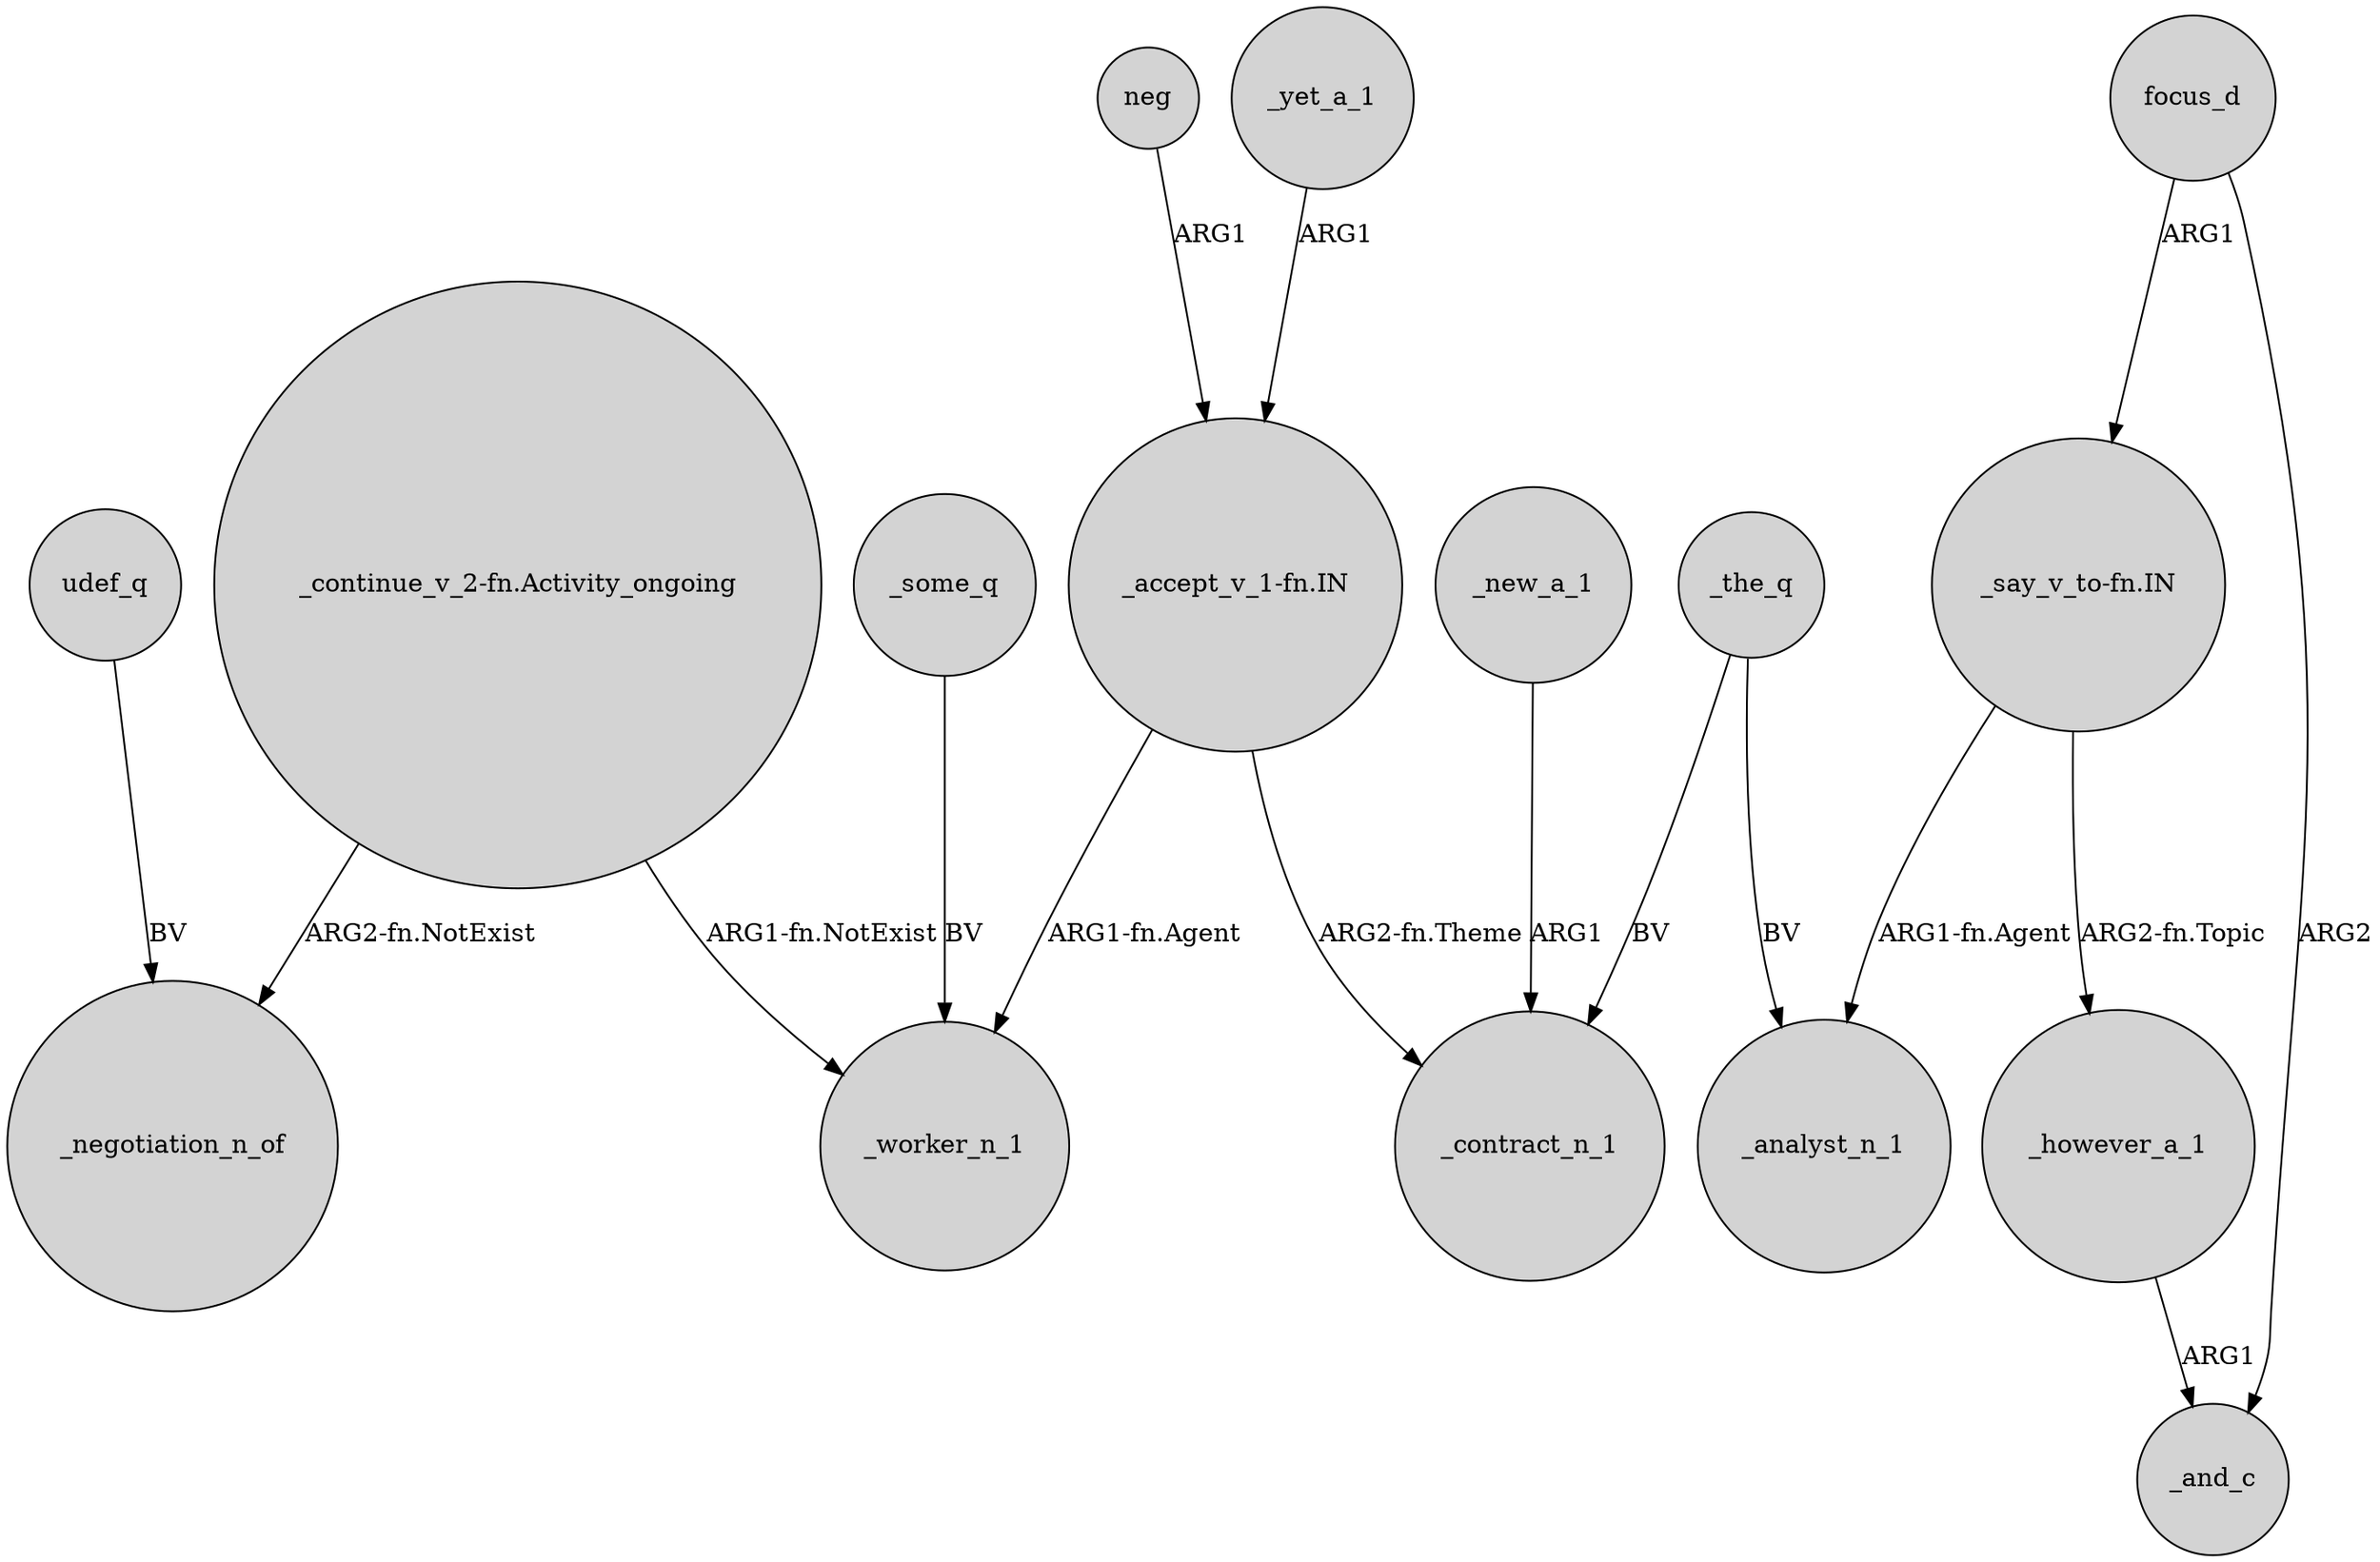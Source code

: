 digraph {
	node [shape=circle style=filled]
	udef_q -> _negotiation_n_of [label=BV]
	_the_q -> _contract_n_1 [label=BV]
	neg -> "_accept_v_1-fn.IN" [label=ARG1]
	"_accept_v_1-fn.IN" -> _worker_n_1 [label="ARG1-fn.Agent"]
	_the_q -> _analyst_n_1 [label=BV]
	"_say_v_to-fn.IN" -> _analyst_n_1 [label="ARG1-fn.Agent"]
	"_continue_v_2-fn.Activity_ongoing" -> _worker_n_1 [label="ARG1-fn.NotExist"]
	_new_a_1 -> _contract_n_1 [label=ARG1]
	_however_a_1 -> _and_c [label=ARG1]
	focus_d -> _and_c [label=ARG2]
	_some_q -> _worker_n_1 [label=BV]
	"_continue_v_2-fn.Activity_ongoing" -> _negotiation_n_of [label="ARG2-fn.NotExist"]
	"_say_v_to-fn.IN" -> _however_a_1 [label="ARG2-fn.Topic"]
	_yet_a_1 -> "_accept_v_1-fn.IN" [label=ARG1]
	"_accept_v_1-fn.IN" -> _contract_n_1 [label="ARG2-fn.Theme"]
	focus_d -> "_say_v_to-fn.IN" [label=ARG1]
}
